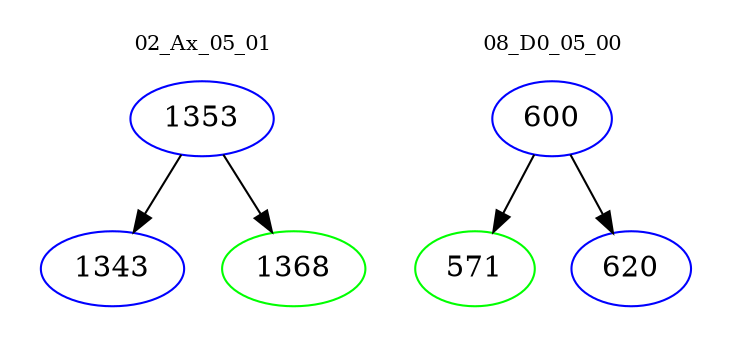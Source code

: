 digraph{
subgraph cluster_0 {
color = white
label = "02_Ax_05_01";
fontsize=10;
T0_1353 [label="1353", color="blue"]
T0_1353 -> T0_1343 [color="black"]
T0_1343 [label="1343", color="blue"]
T0_1353 -> T0_1368 [color="black"]
T0_1368 [label="1368", color="green"]
}
subgraph cluster_1 {
color = white
label = "08_D0_05_00";
fontsize=10;
T1_600 [label="600", color="blue"]
T1_600 -> T1_571 [color="black"]
T1_571 [label="571", color="green"]
T1_600 -> T1_620 [color="black"]
T1_620 [label="620", color="blue"]
}
}
